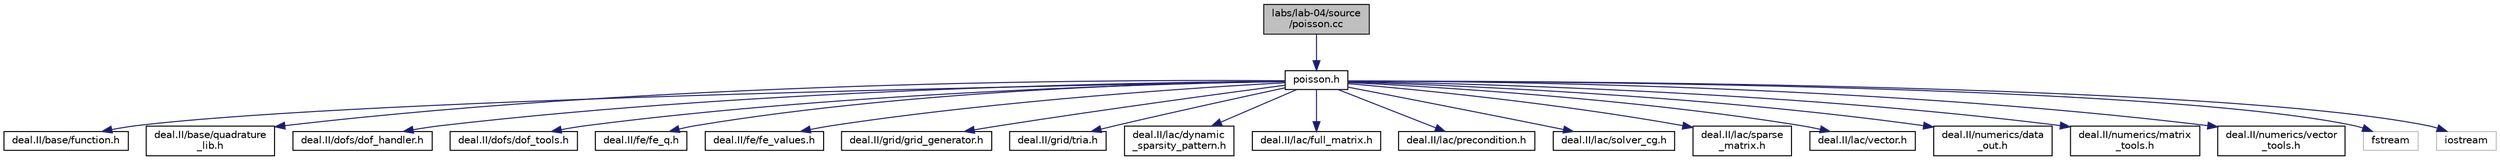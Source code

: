 digraph "labs/lab-04/source/poisson.cc"
{
 // LATEX_PDF_SIZE
  bgcolor="transparent";
  edge [fontname="Helvetica",fontsize="10",labelfontname="Helvetica",labelfontsize="10"];
  node [fontname="Helvetica",fontsize="10",shape=record];
  Node1 [label="labs/lab-04/source\l/poisson.cc",height=0.2,width=0.4,color="black", fillcolor="grey75", style="filled", fontcolor="black",tooltip=" "];
  Node1 -> Node2 [color="midnightblue",fontsize="10",style="solid",fontname="Helvetica"];
  Node2 [label="poisson.h",height=0.2,width=0.4,color="black",URL="$poisson_8h.html",tooltip=" "];
  Node2 -> Node3 [color="midnightblue",fontsize="10",style="solid",fontname="Helvetica"];
  Node3 [label="deal.II/base/function.h",height=0.2,width=0.4,color="black",URL="/__w/fem-with-dealii-2022/fem-with-dealii-2022/deal.tag$function_8h.html.html",tooltip=" "];
  Node2 -> Node4 [color="midnightblue",fontsize="10",style="solid",fontname="Helvetica"];
  Node4 [label="deal.II/base/quadrature\l_lib.h",height=0.2,width=0.4,color="black",URL="/__w/fem-with-dealii-2022/fem-with-dealii-2022/deal.tag$quadrature__lib_8h.html.html",tooltip=" "];
  Node2 -> Node5 [color="midnightblue",fontsize="10",style="solid",fontname="Helvetica"];
  Node5 [label="deal.II/dofs/dof_handler.h",height=0.2,width=0.4,color="black",URL="/__w/fem-with-dealii-2022/fem-with-dealii-2022/deal.tag$dofs_2dof__handler_8h.html.html",tooltip=" "];
  Node2 -> Node6 [color="midnightblue",fontsize="10",style="solid",fontname="Helvetica"];
  Node6 [label="deal.II/dofs/dof_tools.h",height=0.2,width=0.4,color="black",URL="/__w/fem-with-dealii-2022/fem-with-dealii-2022/deal.tag$dof__tools_8h.html.html",tooltip=" "];
  Node2 -> Node7 [color="midnightblue",fontsize="10",style="solid",fontname="Helvetica"];
  Node7 [label="deal.II/fe/fe_q.h",height=0.2,width=0.4,color="black",URL="/__w/fem-with-dealii-2022/fem-with-dealii-2022/deal.tag$fe__q_8h.html.html",tooltip=" "];
  Node2 -> Node8 [color="midnightblue",fontsize="10",style="solid",fontname="Helvetica"];
  Node8 [label="deal.II/fe/fe_values.h",height=0.2,width=0.4,color="black",URL="/__w/fem-with-dealii-2022/fem-with-dealii-2022/deal.tag$fe_2fe__values_8h.html.html",tooltip=" "];
  Node2 -> Node9 [color="midnightblue",fontsize="10",style="solid",fontname="Helvetica"];
  Node9 [label="deal.II/grid/grid_generator.h",height=0.2,width=0.4,color="black",URL="/__w/fem-with-dealii-2022/fem-with-dealii-2022/deal.tag$grid__generator_8h.html.html",tooltip=" "];
  Node2 -> Node10 [color="midnightblue",fontsize="10",style="solid",fontname="Helvetica"];
  Node10 [label="deal.II/grid/tria.h",height=0.2,width=0.4,color="black",URL="/__w/fem-with-dealii-2022/fem-with-dealii-2022/deal.tag$grid_2tria_8h.html.html",tooltip=" "];
  Node2 -> Node11 [color="midnightblue",fontsize="10",style="solid",fontname="Helvetica"];
  Node11 [label="deal.II/lac/dynamic\l_sparsity_pattern.h",height=0.2,width=0.4,color="black",URL="/__w/fem-with-dealii-2022/fem-with-dealii-2022/deal.tag$dynamic__sparsity__pattern_8h.html.html",tooltip=" "];
  Node2 -> Node12 [color="midnightblue",fontsize="10",style="solid",fontname="Helvetica"];
  Node12 [label="deal.II/lac/full_matrix.h",height=0.2,width=0.4,color="black",URL="/__w/fem-with-dealii-2022/fem-with-dealii-2022/deal.tag$full__matrix_8h.html.html",tooltip=" "];
  Node2 -> Node13 [color="midnightblue",fontsize="10",style="solid",fontname="Helvetica"];
  Node13 [label="deal.II/lac/precondition.h",height=0.2,width=0.4,color="black",URL="/__w/fem-with-dealii-2022/fem-with-dealii-2022/deal.tag$precondition_8h.html.html",tooltip=" "];
  Node2 -> Node14 [color="midnightblue",fontsize="10",style="solid",fontname="Helvetica"];
  Node14 [label="deal.II/lac/solver_cg.h",height=0.2,width=0.4,color="black",URL="/__w/fem-with-dealii-2022/fem-with-dealii-2022/deal.tag$solver__cg_8h.html.html",tooltip=" "];
  Node2 -> Node15 [color="midnightblue",fontsize="10",style="solid",fontname="Helvetica"];
  Node15 [label="deal.II/lac/sparse\l_matrix.h",height=0.2,width=0.4,color="black",URL="/__w/fem-with-dealii-2022/fem-with-dealii-2022/deal.tag$sparse__matrix_8h.html.html",tooltip=" "];
  Node2 -> Node16 [color="midnightblue",fontsize="10",style="solid",fontname="Helvetica"];
  Node16 [label="deal.II/lac/vector.h",height=0.2,width=0.4,color="black",URL="/__w/fem-with-dealii-2022/fem-with-dealii-2022/deal.tag$vector_8h.html.html",tooltip=" "];
  Node2 -> Node17 [color="midnightblue",fontsize="10",style="solid",fontname="Helvetica"];
  Node17 [label="deal.II/numerics/data\l_out.h",height=0.2,width=0.4,color="black",URL="/__w/fem-with-dealii-2022/fem-with-dealii-2022/deal.tag$numerics_2data__out_8h.html.html",tooltip=" "];
  Node2 -> Node18 [color="midnightblue",fontsize="10",style="solid",fontname="Helvetica"];
  Node18 [label="deal.II/numerics/matrix\l_tools.h",height=0.2,width=0.4,color="black",URL="/__w/fem-with-dealii-2022/fem-with-dealii-2022/deal.tag$matrix__tools_8h.html.html",tooltip=" "];
  Node2 -> Node19 [color="midnightblue",fontsize="10",style="solid",fontname="Helvetica"];
  Node19 [label="deal.II/numerics/vector\l_tools.h",height=0.2,width=0.4,color="black",URL="/__w/fem-with-dealii-2022/fem-with-dealii-2022/deal.tag$vector__tools_8h.html.html",tooltip=" "];
  Node2 -> Node20 [color="midnightblue",fontsize="10",style="solid",fontname="Helvetica"];
  Node20 [label="fstream",height=0.2,width=0.4,color="grey75",tooltip=" "];
  Node2 -> Node21 [color="midnightblue",fontsize="10",style="solid",fontname="Helvetica"];
  Node21 [label="iostream",height=0.2,width=0.4,color="grey75",tooltip=" "];
}
